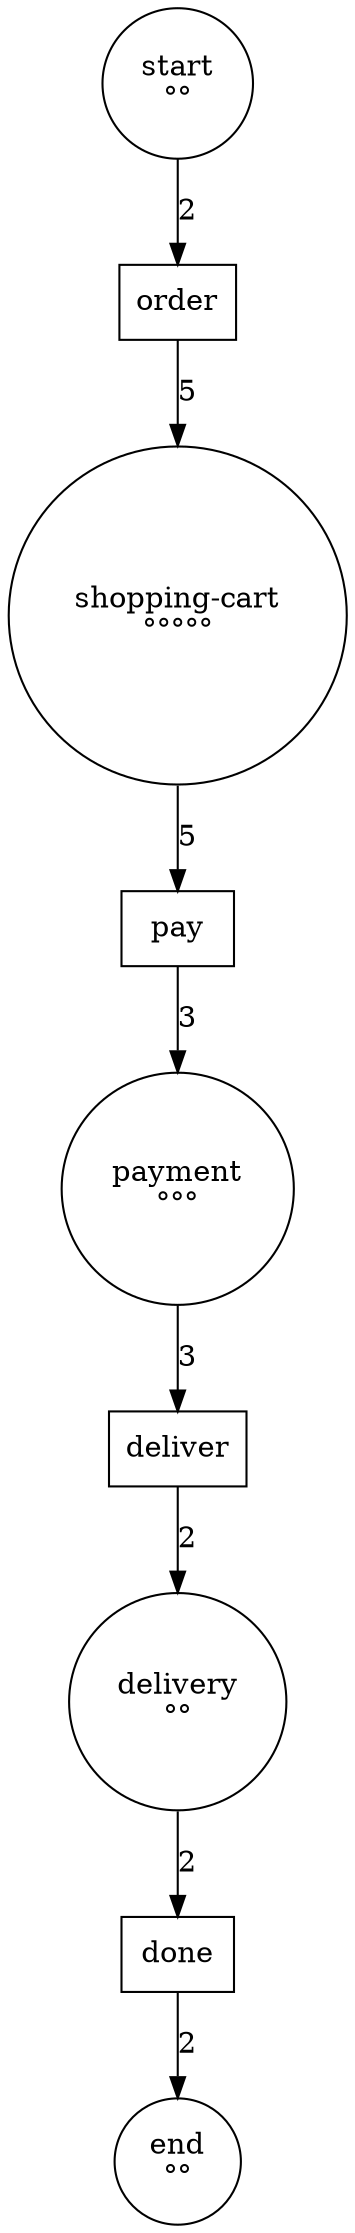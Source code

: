 digraph G {
0 [label="payment\n°°°\n" shape=circle]
1 [label="end\n°°\n" shape=circle]
2 [label="order" shape=box]
3 [label="pay" shape=box]
4 [label="shopping-cart\n°°°°°\n" shape=circle]
5 [label="done" shape=box]
6 [label="delivery\n°°\n" shape=circle]
7 [label="start\n°°\n" shape=circle]
8 [label="deliver" shape=box]

0 -> 8 [label="3" ] 
2 -> 4 [label="5" ] 
3 -> 0 [label="3" ] 
4 -> 3 [label="5" ] 
5 -> 1 [label="2" ] 
6 -> 5 [label="2" ] 
7 -> 2 [label="2" ] 
8 -> 6 [label="2" ] 
}